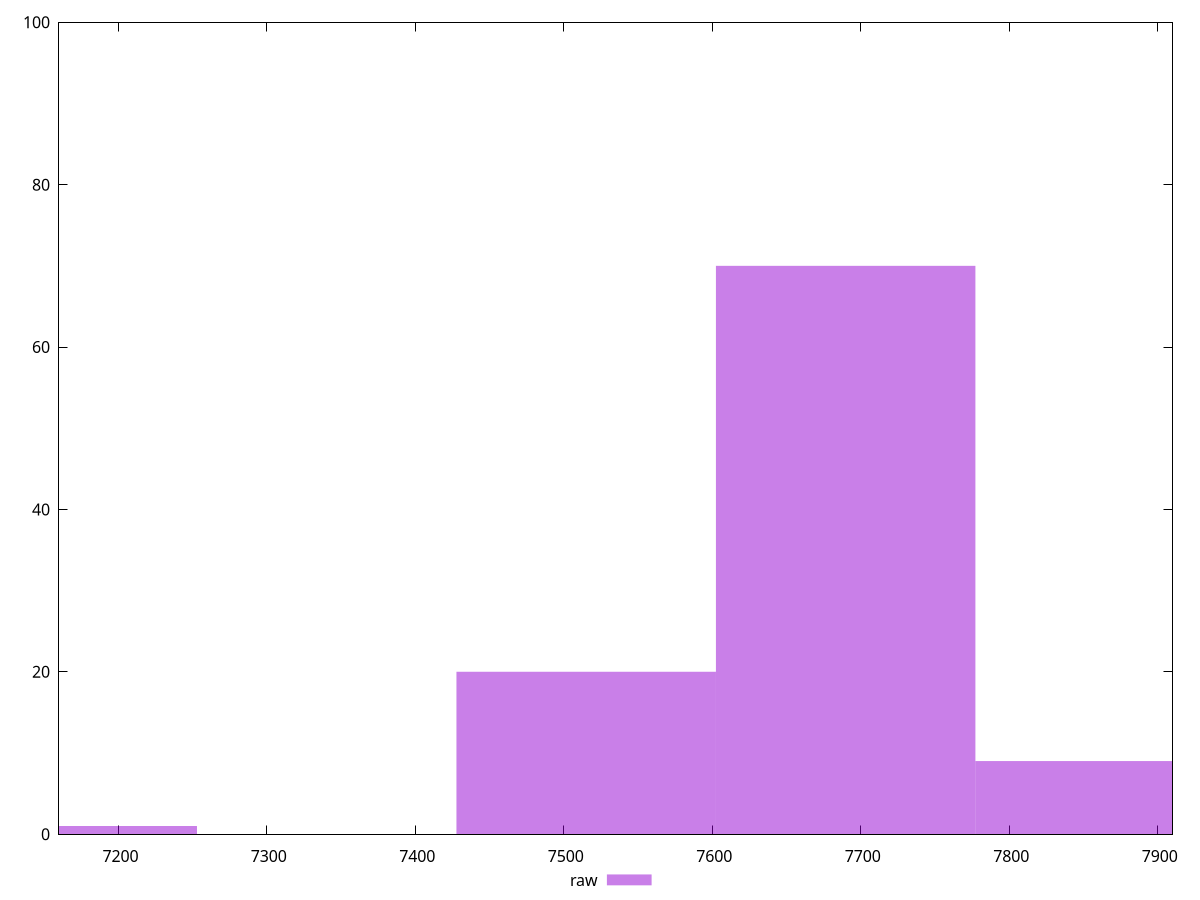 reset

$raw <<EOF
7864.627523693574 9
7165.549521587479 1
7689.85802316705 70
7515.088522640526 20
EOF

set key outside below
set boxwidth 174.76950052652387
set xrange [7160:7910]
set yrange [0:100]
set trange [0:100]
set style fill transparent solid 0.5 noborder
set terminal svg size 640, 490 enhanced background rgb 'white'
set output "report_00019_2021-02-10T18-14-37.922Z//uses-text-compression/samples/pages/raw/histogram.svg"

plot $raw title "raw" with boxes

reset

